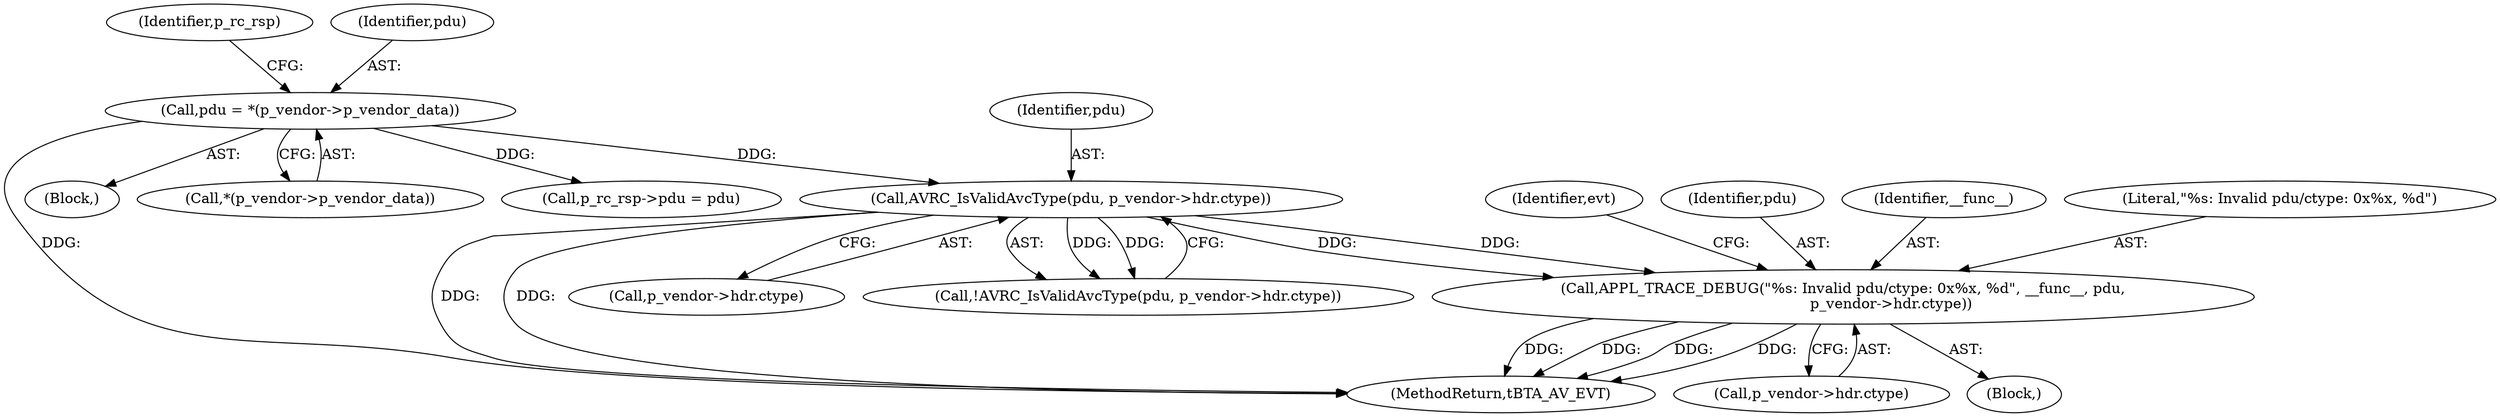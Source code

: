 digraph "0_Android_30cec963095366536ca0b1306089154e09bfe1a9@pointer" {
"1000214" [label="(Call,APPL_TRACE_DEBUG(\"%s: Invalid pdu/ctype: 0x%x, %d\", __func__, pdu,\n                     p_vendor->hdr.ctype))"];
"1000206" [label="(Call,AVRC_IsValidAvcType(pdu, p_vendor->hdr.ctype))"];
"1000130" [label="(Call,pdu = *(p_vendor->p_vendor_data))"];
"1000224" [label="(Identifier,evt)"];
"1000205" [label="(Call,!AVRC_IsValidAvcType(pdu, p_vendor->hdr.ctype))"];
"1000138" [label="(Identifier,p_rc_rsp)"];
"1000398" [label="(MethodReturn,tBTA_AV_EVT)"];
"1000206" [label="(Call,AVRC_IsValidAvcType(pdu, p_vendor->hdr.ctype))"];
"1000208" [label="(Call,p_vendor->hdr.ctype)"];
"1000217" [label="(Identifier,pdu)"];
"1000214" [label="(Call,APPL_TRACE_DEBUG(\"%s: Invalid pdu/ctype: 0x%x, %d\", __func__, pdu,\n                     p_vendor->hdr.ctype))"];
"1000218" [label="(Call,p_vendor->hdr.ctype)"];
"1000130" [label="(Call,pdu = *(p_vendor->p_vendor_data))"];
"1000112" [label="(Block,)"];
"1000132" [label="(Call,*(p_vendor->p_vendor_data))"];
"1000136" [label="(Call,p_rc_rsp->pdu = pdu)"];
"1000216" [label="(Identifier,__func__)"];
"1000131" [label="(Identifier,pdu)"];
"1000207" [label="(Identifier,pdu)"];
"1000215" [label="(Literal,\"%s: Invalid pdu/ctype: 0x%x, %d\")"];
"1000213" [label="(Block,)"];
"1000214" -> "1000213"  [label="AST: "];
"1000214" -> "1000218"  [label="CFG: "];
"1000215" -> "1000214"  [label="AST: "];
"1000216" -> "1000214"  [label="AST: "];
"1000217" -> "1000214"  [label="AST: "];
"1000218" -> "1000214"  [label="AST: "];
"1000224" -> "1000214"  [label="CFG: "];
"1000214" -> "1000398"  [label="DDG: "];
"1000214" -> "1000398"  [label="DDG: "];
"1000214" -> "1000398"  [label="DDG: "];
"1000214" -> "1000398"  [label="DDG: "];
"1000206" -> "1000214"  [label="DDG: "];
"1000206" -> "1000214"  [label="DDG: "];
"1000206" -> "1000205"  [label="AST: "];
"1000206" -> "1000208"  [label="CFG: "];
"1000207" -> "1000206"  [label="AST: "];
"1000208" -> "1000206"  [label="AST: "];
"1000205" -> "1000206"  [label="CFG: "];
"1000206" -> "1000398"  [label="DDG: "];
"1000206" -> "1000398"  [label="DDG: "];
"1000206" -> "1000205"  [label="DDG: "];
"1000206" -> "1000205"  [label="DDG: "];
"1000130" -> "1000206"  [label="DDG: "];
"1000130" -> "1000112"  [label="AST: "];
"1000130" -> "1000132"  [label="CFG: "];
"1000131" -> "1000130"  [label="AST: "];
"1000132" -> "1000130"  [label="AST: "];
"1000138" -> "1000130"  [label="CFG: "];
"1000130" -> "1000398"  [label="DDG: "];
"1000130" -> "1000136"  [label="DDG: "];
}
